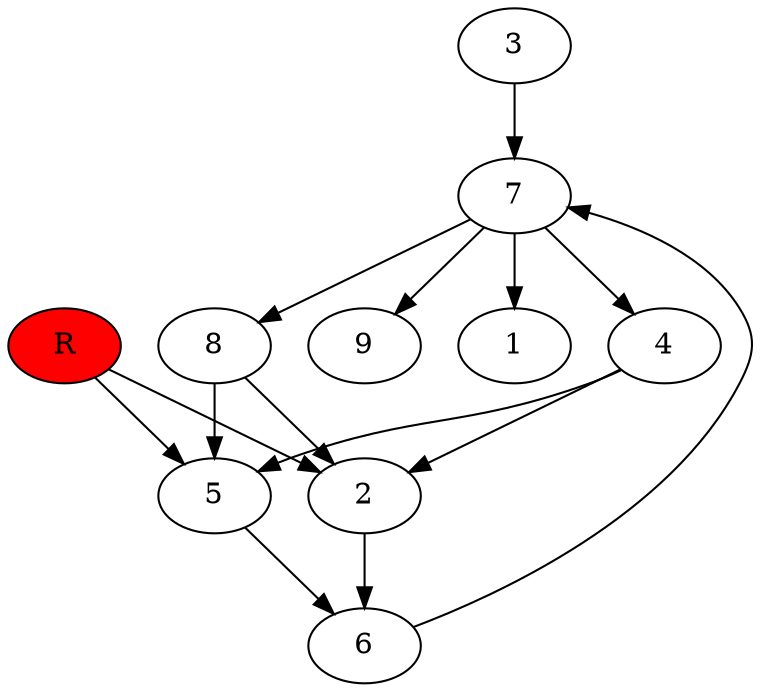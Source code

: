digraph prb76781 {
	1
	2
	3
	4
	5
	6
	7
	8
	R [fillcolor="#ff0000" style=filled]
	2 -> 6
	3 -> 7
	4 -> 2
	4 -> 5
	5 -> 6
	6 -> 7
	7 -> 1
	7 -> 4
	7 -> 8
	7 -> 9
	8 -> 2
	8 -> 5
	R -> 2
	R -> 5
}
